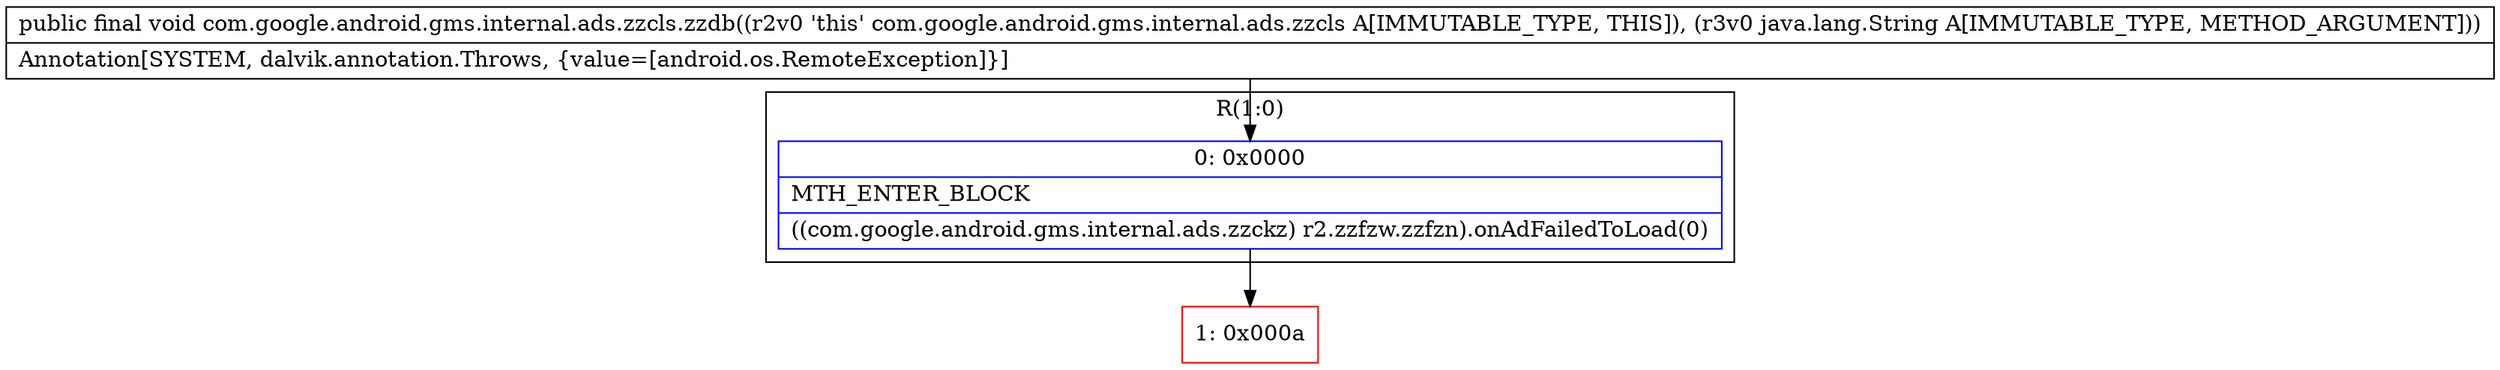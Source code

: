 digraph "CFG forcom.google.android.gms.internal.ads.zzcls.zzdb(Ljava\/lang\/String;)V" {
subgraph cluster_Region_713034524 {
label = "R(1:0)";
node [shape=record,color=blue];
Node_0 [shape=record,label="{0\:\ 0x0000|MTH_ENTER_BLOCK\l|((com.google.android.gms.internal.ads.zzckz) r2.zzfzw.zzfzn).onAdFailedToLoad(0)\l}"];
}
Node_1 [shape=record,color=red,label="{1\:\ 0x000a}"];
MethodNode[shape=record,label="{public final void com.google.android.gms.internal.ads.zzcls.zzdb((r2v0 'this' com.google.android.gms.internal.ads.zzcls A[IMMUTABLE_TYPE, THIS]), (r3v0 java.lang.String A[IMMUTABLE_TYPE, METHOD_ARGUMENT]))  | Annotation[SYSTEM, dalvik.annotation.Throws, \{value=[android.os.RemoteException]\}]\l}"];
MethodNode -> Node_0;
Node_0 -> Node_1;
}


